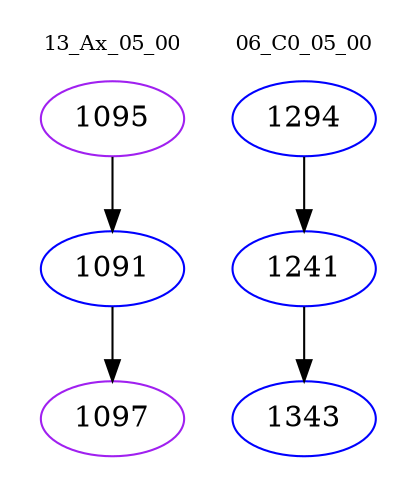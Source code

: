 digraph{
subgraph cluster_0 {
color = white
label = "13_Ax_05_00";
fontsize=10;
T0_1095 [label="1095", color="purple"]
T0_1095 -> T0_1091 [color="black"]
T0_1091 [label="1091", color="blue"]
T0_1091 -> T0_1097 [color="black"]
T0_1097 [label="1097", color="purple"]
}
subgraph cluster_1 {
color = white
label = "06_C0_05_00";
fontsize=10;
T1_1294 [label="1294", color="blue"]
T1_1294 -> T1_1241 [color="black"]
T1_1241 [label="1241", color="blue"]
T1_1241 -> T1_1343 [color="black"]
T1_1343 [label="1343", color="blue"]
}
}
